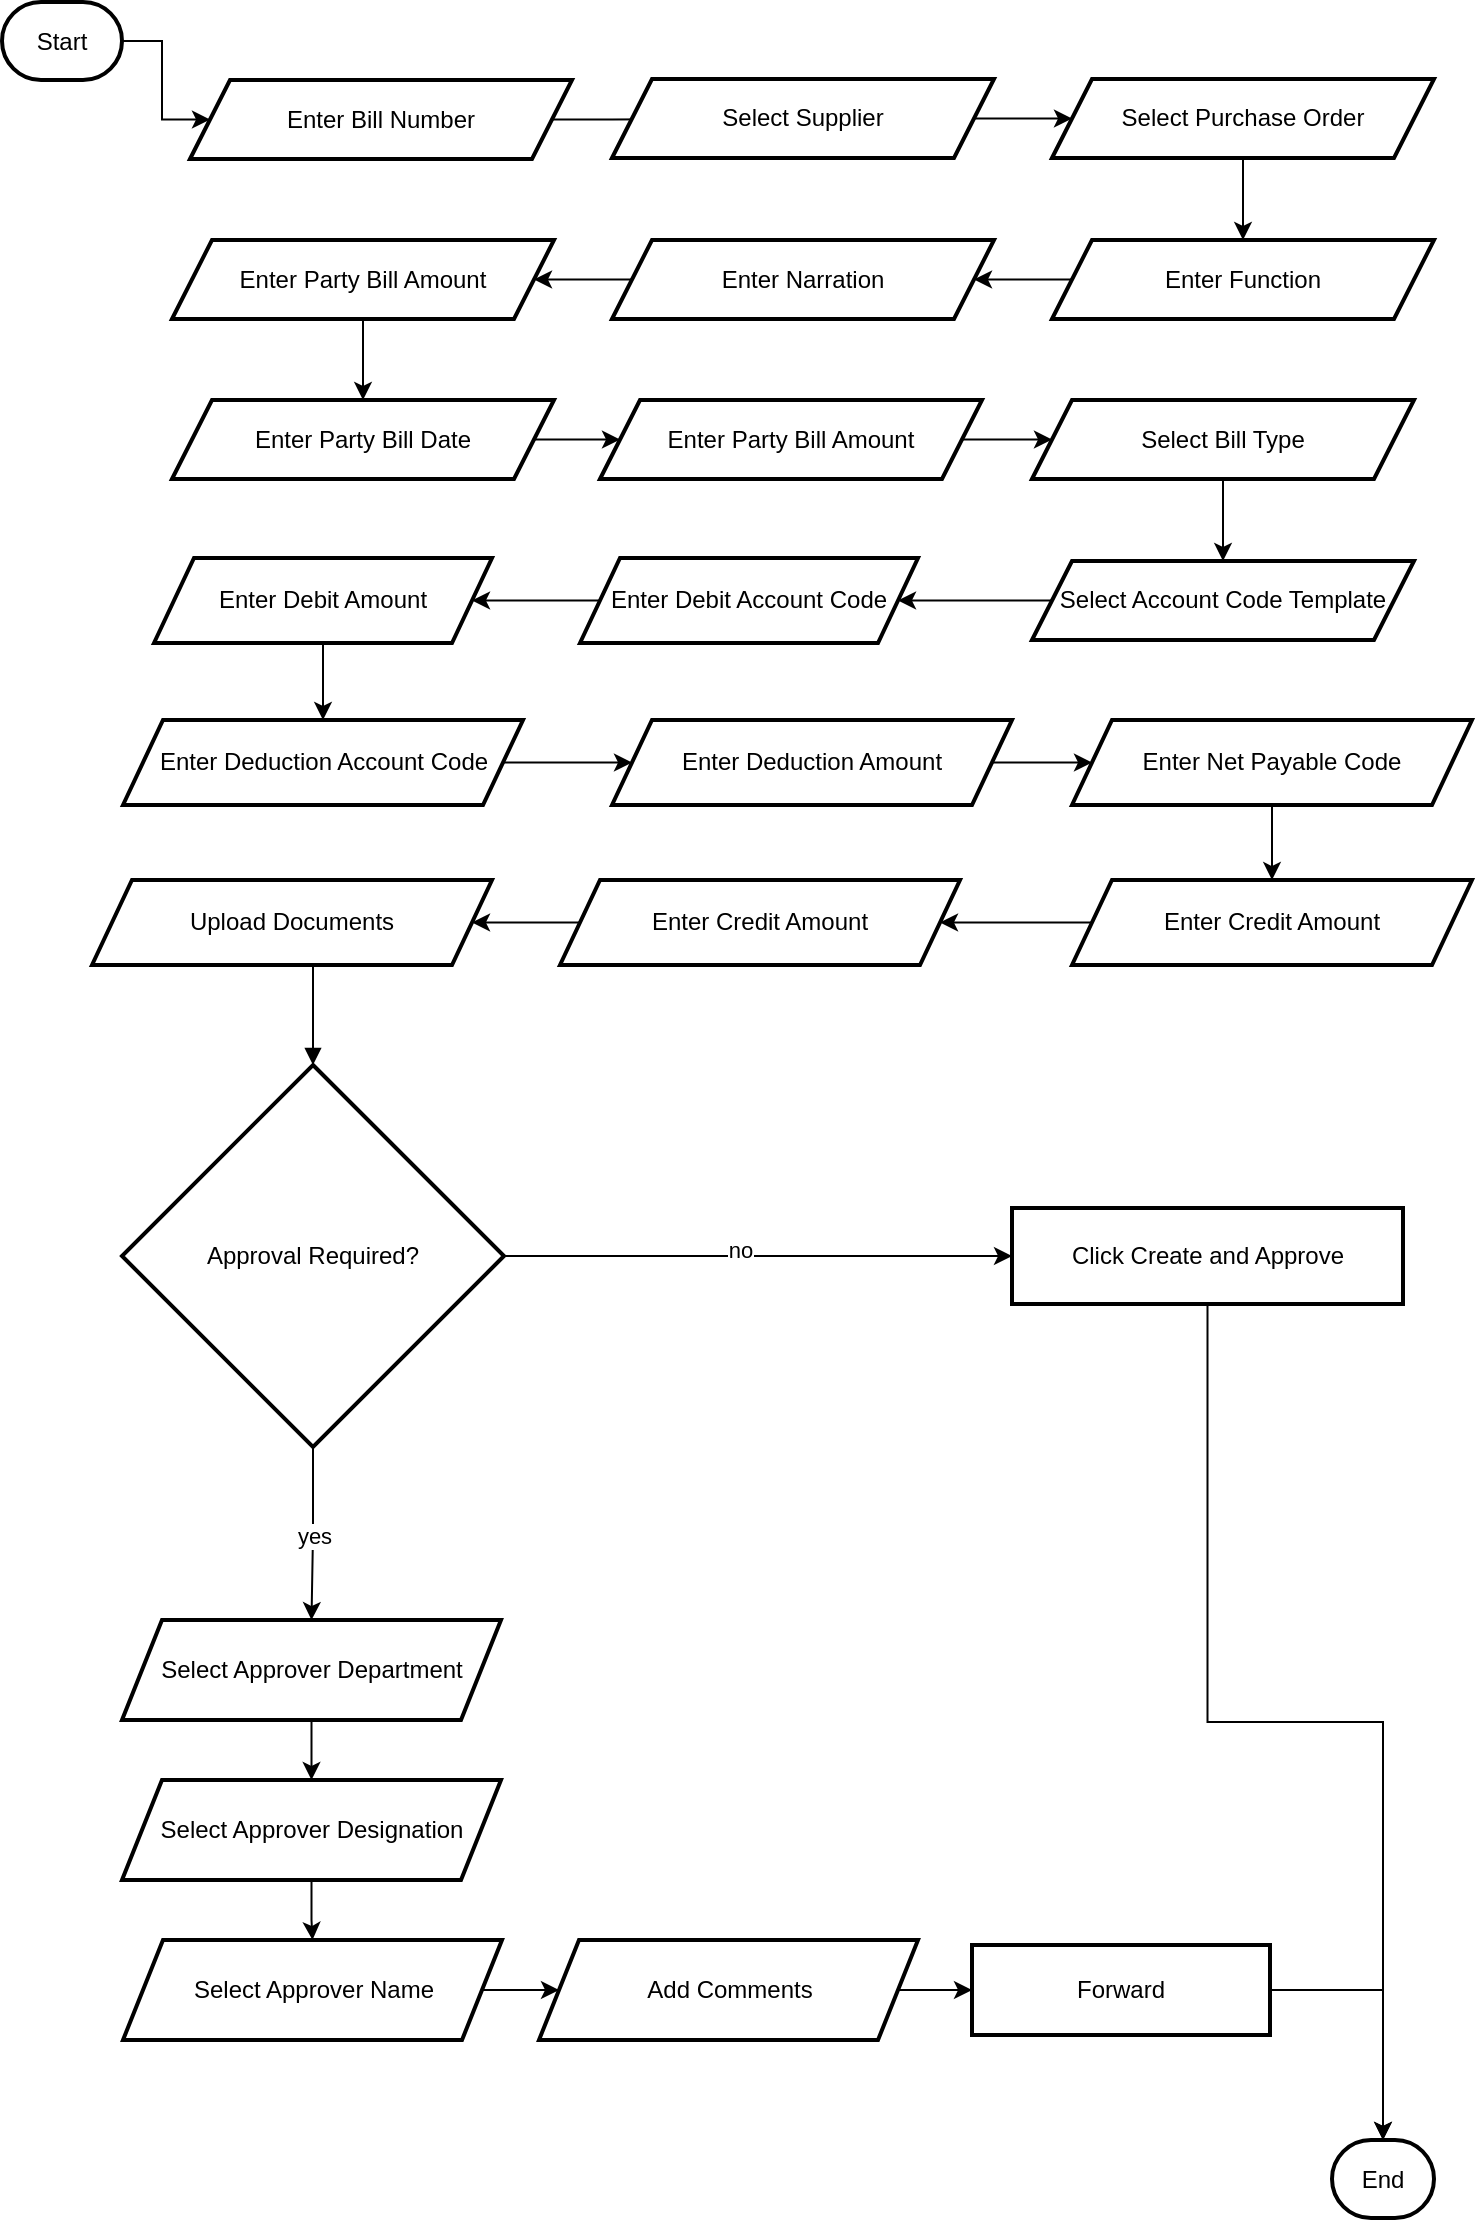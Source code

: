 <mxfile version="26.2.9">
  <diagram id="C5RBs43oDa-KdzZeNtuy" name="Page-1">
    <mxGraphModel dx="1150" dy="737" grid="1" gridSize="10" guides="1" tooltips="1" connect="1" arrows="1" fold="1" page="1" pageScale="1" pageWidth="827" pageHeight="1169" math="0" shadow="0">
      <root>
        <mxCell id="WIyWlLk6GJQsqaUBKTNV-0" />
        <mxCell id="WIyWlLk6GJQsqaUBKTNV-1" parent="WIyWlLk6GJQsqaUBKTNV-0" />
        <mxCell id="Sd-maIk0d4MH4gODgqWR-61" value="" style="edgeStyle=orthogonalEdgeStyle;rounded=0;orthogonalLoop=1;jettySize=auto;html=1;" edge="1" parent="WIyWlLk6GJQsqaUBKTNV-1" source="Sd-maIk0d4MH4gODgqWR-0" target="Sd-maIk0d4MH4gODgqWR-56">
          <mxGeometry relative="1" as="geometry" />
        </mxCell>
        <mxCell id="Sd-maIk0d4MH4gODgqWR-0" value="Start" style="rounded=1;whiteSpace=wrap;arcSize=50;strokeWidth=2;" vertex="1" parent="WIyWlLk6GJQsqaUBKTNV-1">
          <mxGeometry x="35" y="19" width="60" height="39" as="geometry" />
        </mxCell>
        <mxCell id="Sd-maIk0d4MH4gODgqWR-108" value="" style="edgeStyle=orthogonalEdgeStyle;rounded=0;orthogonalLoop=1;jettySize=auto;html=1;" edge="1" parent="WIyWlLk6GJQsqaUBKTNV-1" source="Sd-maIk0d4MH4gODgqWR-12" target="Sd-maIk0d4MH4gODgqWR-107">
          <mxGeometry relative="1" as="geometry" />
        </mxCell>
        <mxCell id="Sd-maIk0d4MH4gODgqWR-109" value="yes" style="edgeLabel;html=1;align=center;verticalAlign=middle;resizable=0;points=[];" vertex="1" connectable="0" parent="Sd-maIk0d4MH4gODgqWR-108">
          <mxGeometry x="0.026" y="1" relative="1" as="geometry">
            <mxPoint as="offset" />
          </mxGeometry>
        </mxCell>
        <mxCell id="Sd-maIk0d4MH4gODgqWR-124" value="" style="edgeStyle=orthogonalEdgeStyle;rounded=0;orthogonalLoop=1;jettySize=auto;html=1;" edge="1" parent="WIyWlLk6GJQsqaUBKTNV-1" source="Sd-maIk0d4MH4gODgqWR-12" target="Sd-maIk0d4MH4gODgqWR-123">
          <mxGeometry relative="1" as="geometry" />
        </mxCell>
        <mxCell id="Sd-maIk0d4MH4gODgqWR-125" value="no" style="edgeLabel;html=1;align=center;verticalAlign=middle;resizable=0;points=[];" vertex="1" connectable="0" parent="Sd-maIk0d4MH4gODgqWR-124">
          <mxGeometry x="-0.07" y="3" relative="1" as="geometry">
            <mxPoint as="offset" />
          </mxGeometry>
        </mxCell>
        <mxCell id="Sd-maIk0d4MH4gODgqWR-12" value="Approval Required?" style="rhombus;strokeWidth=2;whiteSpace=wrap;" vertex="1" parent="WIyWlLk6GJQsqaUBKTNV-1">
          <mxGeometry x="95" y="550.5" width="191" height="191" as="geometry" />
        </mxCell>
        <mxCell id="Sd-maIk0d4MH4gODgqWR-30" value="" style="curved=1;startArrow=none;endArrow=block;exitX=0.5;exitY=1;entryX=0.5;entryY=0;rounded=0;" edge="1" parent="WIyWlLk6GJQsqaUBKTNV-1" target="Sd-maIk0d4MH4gODgqWR-12">
          <mxGeometry relative="1" as="geometry">
            <Array as="points" />
            <mxPoint x="190.5" y="500.5" as="sourcePoint" />
          </mxGeometry>
        </mxCell>
        <mxCell id="Sd-maIk0d4MH4gODgqWR-63" value="" style="edgeStyle=orthogonalEdgeStyle;rounded=0;orthogonalLoop=1;jettySize=auto;html=1;" edge="1" parent="WIyWlLk6GJQsqaUBKTNV-1" source="Sd-maIk0d4MH4gODgqWR-56" target="Sd-maIk0d4MH4gODgqWR-62">
          <mxGeometry relative="1" as="geometry" />
        </mxCell>
        <mxCell id="Sd-maIk0d4MH4gODgqWR-56" value="Enter Bill Number" style="shape=parallelogram;perimeter=parallelogramPerimeter;whiteSpace=wrap;html=1;fixedSize=1;strokeWidth=2;" vertex="1" parent="WIyWlLk6GJQsqaUBKTNV-1">
          <mxGeometry x="129" y="58" width="191" height="39.5" as="geometry" />
        </mxCell>
        <mxCell id="Sd-maIk0d4MH4gODgqWR-67" value="" style="edgeStyle=orthogonalEdgeStyle;rounded=0;orthogonalLoop=1;jettySize=auto;html=1;" edge="1" parent="WIyWlLk6GJQsqaUBKTNV-1" source="Sd-maIk0d4MH4gODgqWR-62" target="Sd-maIk0d4MH4gODgqWR-66">
          <mxGeometry relative="1" as="geometry" />
        </mxCell>
        <mxCell id="Sd-maIk0d4MH4gODgqWR-62" value="Select Supplier" style="shape=parallelogram;perimeter=parallelogramPerimeter;whiteSpace=wrap;html=1;fixedSize=1;strokeWidth=2;" vertex="1" parent="WIyWlLk6GJQsqaUBKTNV-1">
          <mxGeometry x="340" y="57.5" width="191" height="39.5" as="geometry" />
        </mxCell>
        <mxCell id="Sd-maIk0d4MH4gODgqWR-69" value="" style="edgeStyle=orthogonalEdgeStyle;rounded=0;orthogonalLoop=1;jettySize=auto;html=1;" edge="1" parent="WIyWlLk6GJQsqaUBKTNV-1" source="Sd-maIk0d4MH4gODgqWR-66" target="Sd-maIk0d4MH4gODgqWR-68">
          <mxGeometry relative="1" as="geometry" />
        </mxCell>
        <mxCell id="Sd-maIk0d4MH4gODgqWR-66" value="Select Purchase Order" style="shape=parallelogram;perimeter=parallelogramPerimeter;whiteSpace=wrap;html=1;fixedSize=1;strokeWidth=2;" vertex="1" parent="WIyWlLk6GJQsqaUBKTNV-1">
          <mxGeometry x="560" y="57.5" width="191" height="39.5" as="geometry" />
        </mxCell>
        <mxCell id="Sd-maIk0d4MH4gODgqWR-71" value="" style="edgeStyle=orthogonalEdgeStyle;rounded=0;orthogonalLoop=1;jettySize=auto;html=1;" edge="1" parent="WIyWlLk6GJQsqaUBKTNV-1" source="Sd-maIk0d4MH4gODgqWR-68" target="Sd-maIk0d4MH4gODgqWR-70">
          <mxGeometry relative="1" as="geometry" />
        </mxCell>
        <mxCell id="Sd-maIk0d4MH4gODgqWR-68" value="Enter Function" style="shape=parallelogram;perimeter=parallelogramPerimeter;whiteSpace=wrap;html=1;fixedSize=1;strokeWidth=2;" vertex="1" parent="WIyWlLk6GJQsqaUBKTNV-1">
          <mxGeometry x="560" y="138" width="191" height="39.5" as="geometry" />
        </mxCell>
        <mxCell id="Sd-maIk0d4MH4gODgqWR-73" value="" style="edgeStyle=orthogonalEdgeStyle;rounded=0;orthogonalLoop=1;jettySize=auto;html=1;" edge="1" parent="WIyWlLk6GJQsqaUBKTNV-1" source="Sd-maIk0d4MH4gODgqWR-70" target="Sd-maIk0d4MH4gODgqWR-72">
          <mxGeometry relative="1" as="geometry" />
        </mxCell>
        <mxCell id="Sd-maIk0d4MH4gODgqWR-70" value="Enter Narration" style="shape=parallelogram;perimeter=parallelogramPerimeter;whiteSpace=wrap;html=1;fixedSize=1;strokeWidth=2;" vertex="1" parent="WIyWlLk6GJQsqaUBKTNV-1">
          <mxGeometry x="340" y="138" width="191" height="39.5" as="geometry" />
        </mxCell>
        <mxCell id="Sd-maIk0d4MH4gODgqWR-75" value="" style="edgeStyle=orthogonalEdgeStyle;rounded=0;orthogonalLoop=1;jettySize=auto;html=1;" edge="1" parent="WIyWlLk6GJQsqaUBKTNV-1" source="Sd-maIk0d4MH4gODgqWR-72" target="Sd-maIk0d4MH4gODgqWR-74">
          <mxGeometry relative="1" as="geometry" />
        </mxCell>
        <mxCell id="Sd-maIk0d4MH4gODgqWR-72" value="Enter Party Bill Amount " style="shape=parallelogram;perimeter=parallelogramPerimeter;whiteSpace=wrap;html=1;fixedSize=1;strokeWidth=2;" vertex="1" parent="WIyWlLk6GJQsqaUBKTNV-1">
          <mxGeometry x="120" y="138" width="191" height="39.5" as="geometry" />
        </mxCell>
        <mxCell id="Sd-maIk0d4MH4gODgqWR-77" value="" style="edgeStyle=orthogonalEdgeStyle;rounded=0;orthogonalLoop=1;jettySize=auto;html=1;" edge="1" parent="WIyWlLk6GJQsqaUBKTNV-1" source="Sd-maIk0d4MH4gODgqWR-74" target="Sd-maIk0d4MH4gODgqWR-76">
          <mxGeometry relative="1" as="geometry" />
        </mxCell>
        <mxCell id="Sd-maIk0d4MH4gODgqWR-74" value="Enter Party Bill Date" style="shape=parallelogram;perimeter=parallelogramPerimeter;whiteSpace=wrap;html=1;fixedSize=1;strokeWidth=2;" vertex="1" parent="WIyWlLk6GJQsqaUBKTNV-1">
          <mxGeometry x="120" y="218" width="191" height="39.5" as="geometry" />
        </mxCell>
        <mxCell id="Sd-maIk0d4MH4gODgqWR-79" value="" style="edgeStyle=orthogonalEdgeStyle;rounded=0;orthogonalLoop=1;jettySize=auto;html=1;" edge="1" parent="WIyWlLk6GJQsqaUBKTNV-1" source="Sd-maIk0d4MH4gODgqWR-76" target="Sd-maIk0d4MH4gODgqWR-78">
          <mxGeometry relative="1" as="geometry" />
        </mxCell>
        <mxCell id="Sd-maIk0d4MH4gODgqWR-76" value="Enter Party Bill Amount" style="shape=parallelogram;perimeter=parallelogramPerimeter;whiteSpace=wrap;html=1;fixedSize=1;strokeWidth=2;" vertex="1" parent="WIyWlLk6GJQsqaUBKTNV-1">
          <mxGeometry x="334" y="218" width="191" height="39.5" as="geometry" />
        </mxCell>
        <mxCell id="Sd-maIk0d4MH4gODgqWR-81" value="" style="edgeStyle=orthogonalEdgeStyle;rounded=0;orthogonalLoop=1;jettySize=auto;html=1;" edge="1" parent="WIyWlLk6GJQsqaUBKTNV-1" source="Sd-maIk0d4MH4gODgqWR-78" target="Sd-maIk0d4MH4gODgqWR-80">
          <mxGeometry relative="1" as="geometry" />
        </mxCell>
        <mxCell id="Sd-maIk0d4MH4gODgqWR-78" value="Select Bill Type" style="shape=parallelogram;perimeter=parallelogramPerimeter;whiteSpace=wrap;html=1;fixedSize=1;strokeWidth=2;" vertex="1" parent="WIyWlLk6GJQsqaUBKTNV-1">
          <mxGeometry x="550" y="218" width="191" height="39.5" as="geometry" />
        </mxCell>
        <mxCell id="Sd-maIk0d4MH4gODgqWR-84" value="" style="edgeStyle=orthogonalEdgeStyle;rounded=0;orthogonalLoop=1;jettySize=auto;html=1;" edge="1" parent="WIyWlLk6GJQsqaUBKTNV-1" source="Sd-maIk0d4MH4gODgqWR-80" target="Sd-maIk0d4MH4gODgqWR-83">
          <mxGeometry relative="1" as="geometry" />
        </mxCell>
        <mxCell id="Sd-maIk0d4MH4gODgqWR-80" value="Select Account Code Template" style="shape=parallelogram;perimeter=parallelogramPerimeter;whiteSpace=wrap;html=1;fixedSize=1;strokeWidth=2;" vertex="1" parent="WIyWlLk6GJQsqaUBKTNV-1">
          <mxGeometry x="550" y="298.5" width="191" height="39.5" as="geometry" />
        </mxCell>
        <mxCell id="Sd-maIk0d4MH4gODgqWR-86" value="" style="edgeStyle=orthogonalEdgeStyle;rounded=0;orthogonalLoop=1;jettySize=auto;html=1;" edge="1" parent="WIyWlLk6GJQsqaUBKTNV-1" source="Sd-maIk0d4MH4gODgqWR-83" target="Sd-maIk0d4MH4gODgqWR-85">
          <mxGeometry relative="1" as="geometry" />
        </mxCell>
        <mxCell id="Sd-maIk0d4MH4gODgqWR-83" value="Enter Debit Account Code" style="shape=parallelogram;perimeter=parallelogramPerimeter;whiteSpace=wrap;html=1;fixedSize=1;strokeWidth=2;" vertex="1" parent="WIyWlLk6GJQsqaUBKTNV-1">
          <mxGeometry x="324" y="297" width="169" height="42.5" as="geometry" />
        </mxCell>
        <mxCell id="Sd-maIk0d4MH4gODgqWR-88" value="" style="edgeStyle=orthogonalEdgeStyle;rounded=0;orthogonalLoop=1;jettySize=auto;html=1;" edge="1" parent="WIyWlLk6GJQsqaUBKTNV-1" source="Sd-maIk0d4MH4gODgqWR-85" target="Sd-maIk0d4MH4gODgqWR-87">
          <mxGeometry relative="1" as="geometry" />
        </mxCell>
        <mxCell id="Sd-maIk0d4MH4gODgqWR-85" value="Enter Debit Amount" style="shape=parallelogram;perimeter=parallelogramPerimeter;whiteSpace=wrap;html=1;fixedSize=1;strokeWidth=2;" vertex="1" parent="WIyWlLk6GJQsqaUBKTNV-1">
          <mxGeometry x="111" y="297" width="169" height="42.5" as="geometry" />
        </mxCell>
        <mxCell id="Sd-maIk0d4MH4gODgqWR-90" value="" style="edgeStyle=orthogonalEdgeStyle;rounded=0;orthogonalLoop=1;jettySize=auto;html=1;" edge="1" parent="WIyWlLk6GJQsqaUBKTNV-1" source="Sd-maIk0d4MH4gODgqWR-87" target="Sd-maIk0d4MH4gODgqWR-89">
          <mxGeometry relative="1" as="geometry" />
        </mxCell>
        <mxCell id="Sd-maIk0d4MH4gODgqWR-87" value="Enter Deduction Account Code" style="shape=parallelogram;perimeter=parallelogramPerimeter;whiteSpace=wrap;html=1;fixedSize=1;strokeWidth=2;" vertex="1" parent="WIyWlLk6GJQsqaUBKTNV-1">
          <mxGeometry x="95.5" y="378" width="200" height="42.5" as="geometry" />
        </mxCell>
        <mxCell id="Sd-maIk0d4MH4gODgqWR-92" value="" style="edgeStyle=orthogonalEdgeStyle;rounded=0;orthogonalLoop=1;jettySize=auto;html=1;" edge="1" parent="WIyWlLk6GJQsqaUBKTNV-1" source="Sd-maIk0d4MH4gODgqWR-89" target="Sd-maIk0d4MH4gODgqWR-91">
          <mxGeometry relative="1" as="geometry" />
        </mxCell>
        <mxCell id="Sd-maIk0d4MH4gODgqWR-89" value="Enter Deduction Amount " style="shape=parallelogram;perimeter=parallelogramPerimeter;whiteSpace=wrap;html=1;fixedSize=1;strokeWidth=2;" vertex="1" parent="WIyWlLk6GJQsqaUBKTNV-1">
          <mxGeometry x="340" y="378" width="200" height="42.5" as="geometry" />
        </mxCell>
        <mxCell id="Sd-maIk0d4MH4gODgqWR-94" value="" style="edgeStyle=orthogonalEdgeStyle;rounded=0;orthogonalLoop=1;jettySize=auto;html=1;" edge="1" parent="WIyWlLk6GJQsqaUBKTNV-1" source="Sd-maIk0d4MH4gODgqWR-91" target="Sd-maIk0d4MH4gODgqWR-93">
          <mxGeometry relative="1" as="geometry" />
        </mxCell>
        <mxCell id="Sd-maIk0d4MH4gODgqWR-91" value="Enter Net Payable Code" style="shape=parallelogram;perimeter=parallelogramPerimeter;whiteSpace=wrap;html=1;fixedSize=1;strokeWidth=2;" vertex="1" parent="WIyWlLk6GJQsqaUBKTNV-1">
          <mxGeometry x="570" y="378" width="200" height="42.5" as="geometry" />
        </mxCell>
        <mxCell id="Sd-maIk0d4MH4gODgqWR-96" value="" style="edgeStyle=orthogonalEdgeStyle;rounded=0;orthogonalLoop=1;jettySize=auto;html=1;" edge="1" parent="WIyWlLk6GJQsqaUBKTNV-1" source="Sd-maIk0d4MH4gODgqWR-93" target="Sd-maIk0d4MH4gODgqWR-95">
          <mxGeometry relative="1" as="geometry" />
        </mxCell>
        <mxCell id="Sd-maIk0d4MH4gODgqWR-93" value="Enter Credit Amount " style="shape=parallelogram;perimeter=parallelogramPerimeter;whiteSpace=wrap;html=1;fixedSize=1;strokeWidth=2;" vertex="1" parent="WIyWlLk6GJQsqaUBKTNV-1">
          <mxGeometry x="570" y="458" width="200" height="42.5" as="geometry" />
        </mxCell>
        <mxCell id="Sd-maIk0d4MH4gODgqWR-98" value="" style="edgeStyle=orthogonalEdgeStyle;rounded=0;orthogonalLoop=1;jettySize=auto;html=1;" edge="1" parent="WIyWlLk6GJQsqaUBKTNV-1" source="Sd-maIk0d4MH4gODgqWR-95" target="Sd-maIk0d4MH4gODgqWR-97">
          <mxGeometry relative="1" as="geometry" />
        </mxCell>
        <mxCell id="Sd-maIk0d4MH4gODgqWR-95" value="Enter Credit Amount " style="shape=parallelogram;perimeter=parallelogramPerimeter;whiteSpace=wrap;html=1;fixedSize=1;strokeWidth=2;" vertex="1" parent="WIyWlLk6GJQsqaUBKTNV-1">
          <mxGeometry x="314" y="458" width="200" height="42.5" as="geometry" />
        </mxCell>
        <mxCell id="Sd-maIk0d4MH4gODgqWR-97" value="Upload Documents  " style="shape=parallelogram;perimeter=parallelogramPerimeter;whiteSpace=wrap;html=1;fixedSize=1;strokeWidth=2;" vertex="1" parent="WIyWlLk6GJQsqaUBKTNV-1">
          <mxGeometry x="80" y="458" width="200" height="42.5" as="geometry" />
        </mxCell>
        <mxCell id="Sd-maIk0d4MH4gODgqWR-117" value="" style="edgeStyle=orthogonalEdgeStyle;rounded=0;orthogonalLoop=1;jettySize=auto;html=1;" edge="1" parent="WIyWlLk6GJQsqaUBKTNV-1" source="Sd-maIk0d4MH4gODgqWR-107" target="Sd-maIk0d4MH4gODgqWR-116">
          <mxGeometry relative="1" as="geometry" />
        </mxCell>
        <mxCell id="Sd-maIk0d4MH4gODgqWR-107" value="Select Approver Department" style="shape=parallelogram;perimeter=parallelogramPerimeter;whiteSpace=wrap;html=1;fixedSize=1;strokeWidth=2;" vertex="1" parent="WIyWlLk6GJQsqaUBKTNV-1">
          <mxGeometry x="95" y="828" width="189.5" height="50" as="geometry" />
        </mxCell>
        <mxCell id="Sd-maIk0d4MH4gODgqWR-122" value="" style="edgeStyle=orthogonalEdgeStyle;rounded=0;orthogonalLoop=1;jettySize=auto;html=1;" edge="1" parent="WIyWlLk6GJQsqaUBKTNV-1" source="Sd-maIk0d4MH4gODgqWR-114" target="Sd-maIk0d4MH4gODgqWR-121">
          <mxGeometry relative="1" as="geometry" />
        </mxCell>
        <mxCell id="Sd-maIk0d4MH4gODgqWR-114" value="Add Comments" style="shape=parallelogram;perimeter=parallelogramPerimeter;whiteSpace=wrap;html=1;fixedSize=1;strokeWidth=2;" vertex="1" parent="WIyWlLk6GJQsqaUBKTNV-1">
          <mxGeometry x="303.5" y="988" width="189.5" height="50" as="geometry" />
        </mxCell>
        <mxCell id="Sd-maIk0d4MH4gODgqWR-119" value="" style="edgeStyle=orthogonalEdgeStyle;rounded=0;orthogonalLoop=1;jettySize=auto;html=1;" edge="1" parent="WIyWlLk6GJQsqaUBKTNV-1" source="Sd-maIk0d4MH4gODgqWR-116" target="Sd-maIk0d4MH4gODgqWR-118">
          <mxGeometry relative="1" as="geometry" />
        </mxCell>
        <mxCell id="Sd-maIk0d4MH4gODgqWR-116" value="Select Approver Designation" style="shape=parallelogram;perimeter=parallelogramPerimeter;whiteSpace=wrap;html=1;fixedSize=1;strokeWidth=2;" vertex="1" parent="WIyWlLk6GJQsqaUBKTNV-1">
          <mxGeometry x="95" y="908" width="189.5" height="50" as="geometry" />
        </mxCell>
        <mxCell id="Sd-maIk0d4MH4gODgqWR-120" value="" style="edgeStyle=orthogonalEdgeStyle;rounded=0;orthogonalLoop=1;jettySize=auto;html=1;" edge="1" parent="WIyWlLk6GJQsqaUBKTNV-1" source="Sd-maIk0d4MH4gODgqWR-118" target="Sd-maIk0d4MH4gODgqWR-114">
          <mxGeometry relative="1" as="geometry" />
        </mxCell>
        <mxCell id="Sd-maIk0d4MH4gODgqWR-118" value="Select Approver Name" style="shape=parallelogram;perimeter=parallelogramPerimeter;whiteSpace=wrap;html=1;fixedSize=1;strokeWidth=2;" vertex="1" parent="WIyWlLk6GJQsqaUBKTNV-1">
          <mxGeometry x="95.5" y="988" width="189.5" height="50" as="geometry" />
        </mxCell>
        <mxCell id="Sd-maIk0d4MH4gODgqWR-132" value="" style="edgeStyle=orthogonalEdgeStyle;rounded=0;orthogonalLoop=1;jettySize=auto;html=1;entryX=0.5;entryY=0;entryDx=0;entryDy=0;" edge="1" parent="WIyWlLk6GJQsqaUBKTNV-1" source="Sd-maIk0d4MH4gODgqWR-121" target="Sd-maIk0d4MH4gODgqWR-128">
          <mxGeometry relative="1" as="geometry">
            <mxPoint x="740" y="1028" as="targetPoint" />
          </mxGeometry>
        </mxCell>
        <mxCell id="Sd-maIk0d4MH4gODgqWR-121" value="Forward" style="whiteSpace=wrap;html=1;strokeWidth=2;" vertex="1" parent="WIyWlLk6GJQsqaUBKTNV-1">
          <mxGeometry x="520" y="990.5" width="149" height="45" as="geometry" />
        </mxCell>
        <mxCell id="Sd-maIk0d4MH4gODgqWR-134" value="" style="edgeStyle=orthogonalEdgeStyle;rounded=0;orthogonalLoop=1;jettySize=auto;html=1;entryX=0.5;entryY=0;entryDx=0;entryDy=0;" edge="1" parent="WIyWlLk6GJQsqaUBKTNV-1" source="Sd-maIk0d4MH4gODgqWR-123" target="Sd-maIk0d4MH4gODgqWR-128">
          <mxGeometry relative="1" as="geometry">
            <mxPoint x="815.5" y="646" as="targetPoint" />
          </mxGeometry>
        </mxCell>
        <mxCell id="Sd-maIk0d4MH4gODgqWR-123" value="Click Create and Approve" style="whiteSpace=wrap;html=1;strokeWidth=2;" vertex="1" parent="WIyWlLk6GJQsqaUBKTNV-1">
          <mxGeometry x="540" y="622" width="195.5" height="48" as="geometry" />
        </mxCell>
        <mxCell id="Sd-maIk0d4MH4gODgqWR-128" value="End" style="rounded=1;whiteSpace=wrap;arcSize=50;strokeWidth=2;" vertex="1" parent="WIyWlLk6GJQsqaUBKTNV-1">
          <mxGeometry x="700" y="1088" width="51" height="39" as="geometry" />
        </mxCell>
      </root>
    </mxGraphModel>
  </diagram>
</mxfile>
